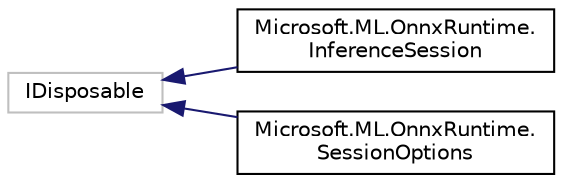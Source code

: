 digraph "Graphical Class Hierarchy"
{
  edge [fontname="Helvetica",fontsize="10",labelfontname="Helvetica",labelfontsize="10"];
  node [fontname="Helvetica",fontsize="10",shape=record];
  rankdir="LR";
  Node423 [label="IDisposable",height=0.2,width=0.4,color="grey75", fillcolor="white", style="filled"];
  Node423 -> Node0 [dir="back",color="midnightblue",fontsize="10",style="solid",fontname="Helvetica"];
  Node0 [label="Microsoft.ML.OnnxRuntime.\lInferenceSession",height=0.2,width=0.4,color="black", fillcolor="white", style="filled",URL="$classMicrosoft_1_1ML_1_1OnnxRuntime_1_1InferenceSession.html",tooltip="Represents an Inference Session against an ONNX Model "];
  Node423 -> Node425 [dir="back",color="midnightblue",fontsize="10",style="solid",fontname="Helvetica"];
  Node425 [label="Microsoft.ML.OnnxRuntime.\lSessionOptions",height=0.2,width=0.4,color="black", fillcolor="white", style="filled",URL="$classMicrosoft_1_1ML_1_1OnnxRuntime_1_1SessionOptions.html"];
}
